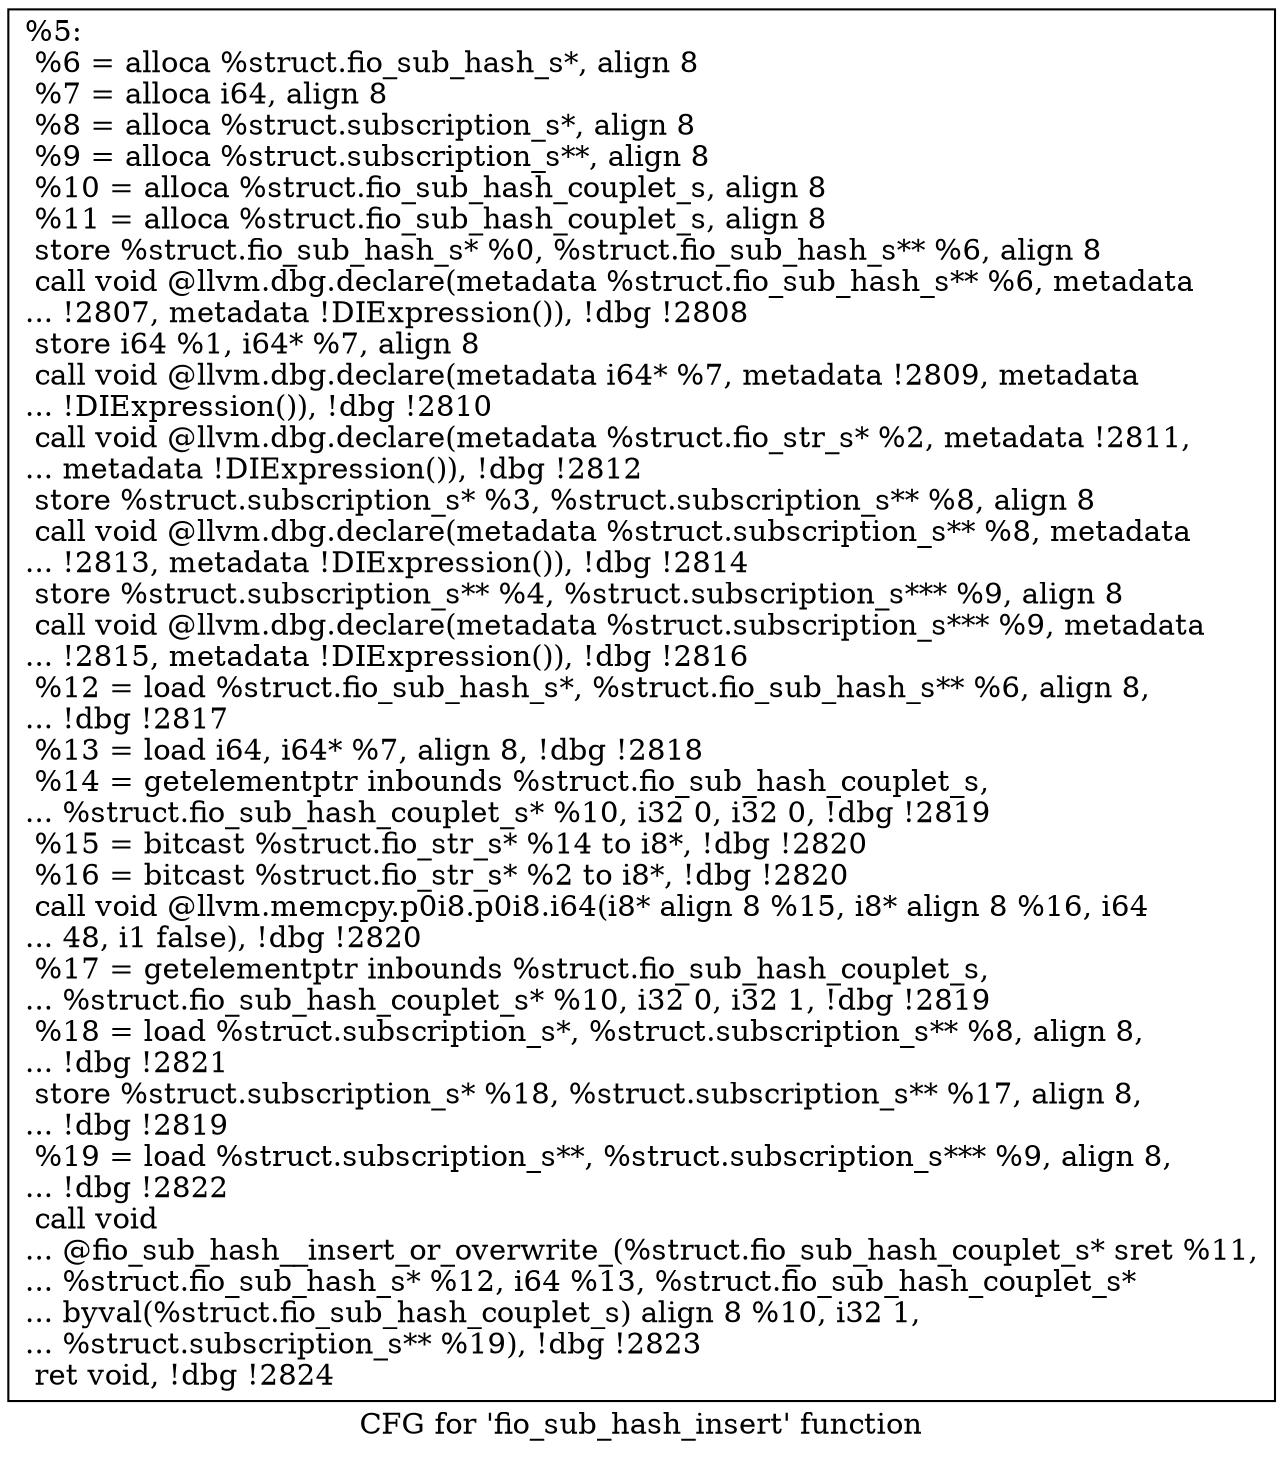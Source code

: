 digraph "CFG for 'fio_sub_hash_insert' function" {
	label="CFG for 'fio_sub_hash_insert' function";

	Node0x556851625280 [shape=record,label="{%5:\l  %6 = alloca %struct.fio_sub_hash_s*, align 8\l  %7 = alloca i64, align 8\l  %8 = alloca %struct.subscription_s*, align 8\l  %9 = alloca %struct.subscription_s**, align 8\l  %10 = alloca %struct.fio_sub_hash_couplet_s, align 8\l  %11 = alloca %struct.fio_sub_hash_couplet_s, align 8\l  store %struct.fio_sub_hash_s* %0, %struct.fio_sub_hash_s** %6, align 8\l  call void @llvm.dbg.declare(metadata %struct.fio_sub_hash_s** %6, metadata\l... !2807, metadata !DIExpression()), !dbg !2808\l  store i64 %1, i64* %7, align 8\l  call void @llvm.dbg.declare(metadata i64* %7, metadata !2809, metadata\l... !DIExpression()), !dbg !2810\l  call void @llvm.dbg.declare(metadata %struct.fio_str_s* %2, metadata !2811,\l... metadata !DIExpression()), !dbg !2812\l  store %struct.subscription_s* %3, %struct.subscription_s** %8, align 8\l  call void @llvm.dbg.declare(metadata %struct.subscription_s** %8, metadata\l... !2813, metadata !DIExpression()), !dbg !2814\l  store %struct.subscription_s** %4, %struct.subscription_s*** %9, align 8\l  call void @llvm.dbg.declare(metadata %struct.subscription_s*** %9, metadata\l... !2815, metadata !DIExpression()), !dbg !2816\l  %12 = load %struct.fio_sub_hash_s*, %struct.fio_sub_hash_s** %6, align 8,\l... !dbg !2817\l  %13 = load i64, i64* %7, align 8, !dbg !2818\l  %14 = getelementptr inbounds %struct.fio_sub_hash_couplet_s,\l... %struct.fio_sub_hash_couplet_s* %10, i32 0, i32 0, !dbg !2819\l  %15 = bitcast %struct.fio_str_s* %14 to i8*, !dbg !2820\l  %16 = bitcast %struct.fio_str_s* %2 to i8*, !dbg !2820\l  call void @llvm.memcpy.p0i8.p0i8.i64(i8* align 8 %15, i8* align 8 %16, i64\l... 48, i1 false), !dbg !2820\l  %17 = getelementptr inbounds %struct.fio_sub_hash_couplet_s,\l... %struct.fio_sub_hash_couplet_s* %10, i32 0, i32 1, !dbg !2819\l  %18 = load %struct.subscription_s*, %struct.subscription_s** %8, align 8,\l... !dbg !2821\l  store %struct.subscription_s* %18, %struct.subscription_s** %17, align 8,\l... !dbg !2819\l  %19 = load %struct.subscription_s**, %struct.subscription_s*** %9, align 8,\l... !dbg !2822\l  call void\l... @fio_sub_hash__insert_or_overwrite_(%struct.fio_sub_hash_couplet_s* sret %11,\l... %struct.fio_sub_hash_s* %12, i64 %13, %struct.fio_sub_hash_couplet_s*\l... byval(%struct.fio_sub_hash_couplet_s) align 8 %10, i32 1,\l... %struct.subscription_s** %19), !dbg !2823\l  ret void, !dbg !2824\l}"];
}
